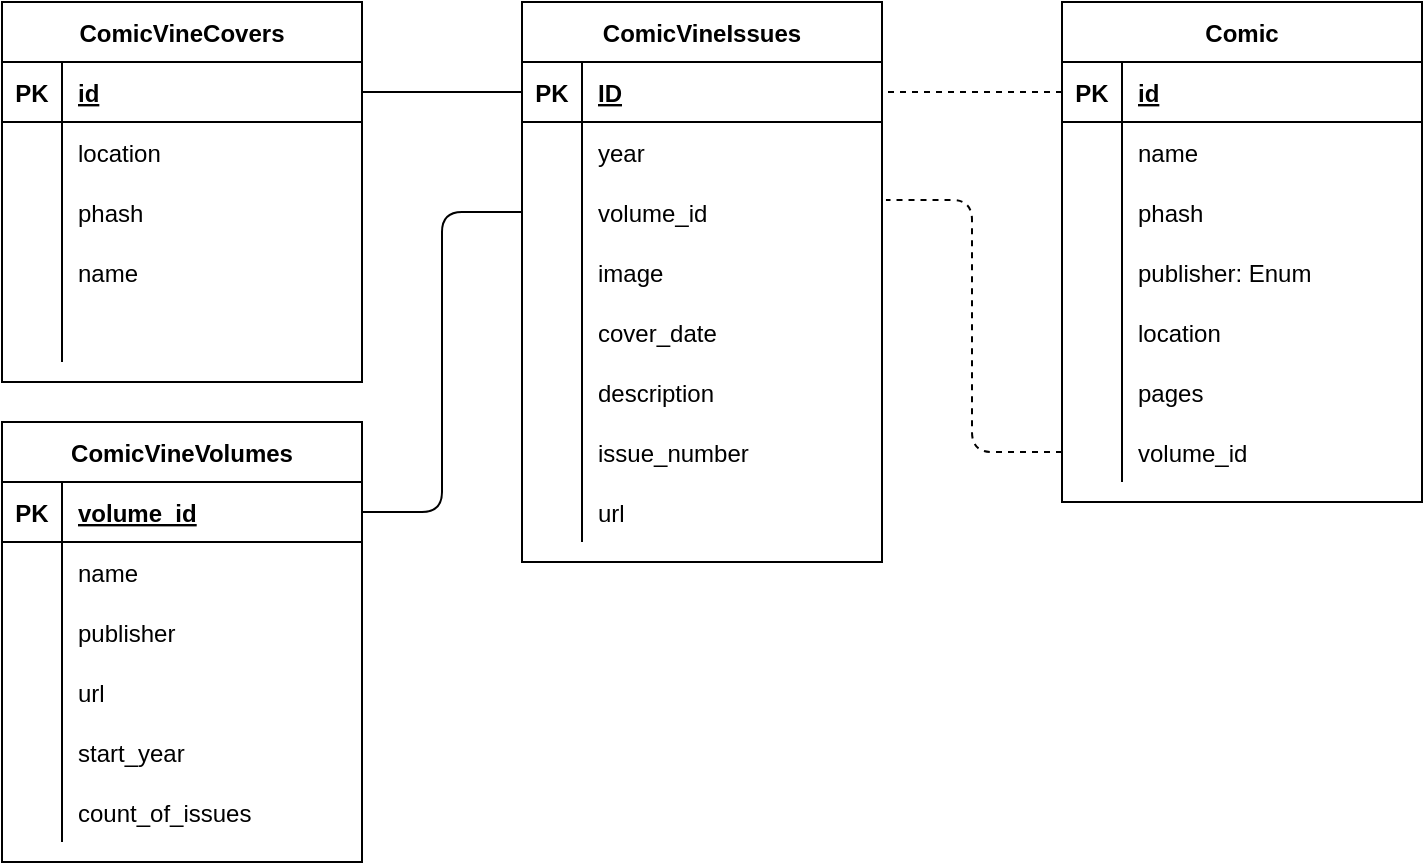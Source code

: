 <mxfile version="14.5.1" type="github">
  <diagram id="c1I_f8SyHhkU-Pk8lgE2" name="Page-1">
    <mxGraphModel dx="1217" dy="707" grid="1" gridSize="10" guides="1" tooltips="1" connect="1" arrows="1" fold="1" page="1" pageScale="1" pageWidth="850" pageHeight="1100" math="0" shadow="0">
      <root>
        <mxCell id="0" />
        <mxCell id="1" parent="0" />
        <mxCell id="1IS7BStLVFcR3rTWdyig-1" value="ComicVineIssues" style="shape=table;startSize=30;container=1;collapsible=1;childLayout=tableLayout;fixedRows=1;rowLines=0;fontStyle=1;align=center;resizeLast=1;" vertex="1" parent="1">
          <mxGeometry x="330" y="240" width="180" height="280" as="geometry">
            <mxRectangle x="330" y="240" width="70" height="30" as="alternateBounds" />
          </mxGeometry>
        </mxCell>
        <mxCell id="1IS7BStLVFcR3rTWdyig-2" value="" style="shape=partialRectangle;collapsible=0;dropTarget=0;pointerEvents=0;fillColor=none;top=0;left=0;bottom=1;right=0;points=[[0,0.5],[1,0.5]];portConstraint=eastwest;" vertex="1" parent="1IS7BStLVFcR3rTWdyig-1">
          <mxGeometry y="30" width="180" height="30" as="geometry" />
        </mxCell>
        <mxCell id="1IS7BStLVFcR3rTWdyig-3" value="PK" style="shape=partialRectangle;connectable=0;fillColor=none;top=0;left=0;bottom=0;right=0;fontStyle=1;overflow=hidden;" vertex="1" parent="1IS7BStLVFcR3rTWdyig-2">
          <mxGeometry width="30" height="30" as="geometry" />
        </mxCell>
        <mxCell id="1IS7BStLVFcR3rTWdyig-4" value="ID" style="shape=partialRectangle;connectable=0;fillColor=none;top=0;left=0;bottom=0;right=0;align=left;spacingLeft=6;fontStyle=5;overflow=hidden;" vertex="1" parent="1IS7BStLVFcR3rTWdyig-2">
          <mxGeometry x="30" width="150" height="30" as="geometry" />
        </mxCell>
        <mxCell id="1IS7BStLVFcR3rTWdyig-5" value="" style="shape=partialRectangle;collapsible=0;dropTarget=0;pointerEvents=0;fillColor=none;top=0;left=0;bottom=0;right=0;points=[[0,0.5],[1,0.5]];portConstraint=eastwest;" vertex="1" parent="1IS7BStLVFcR3rTWdyig-1">
          <mxGeometry y="60" width="180" height="30" as="geometry" />
        </mxCell>
        <mxCell id="1IS7BStLVFcR3rTWdyig-6" value="" style="shape=partialRectangle;connectable=0;fillColor=none;top=0;left=0;bottom=0;right=0;editable=1;overflow=hidden;" vertex="1" parent="1IS7BStLVFcR3rTWdyig-5">
          <mxGeometry width="30" height="30" as="geometry" />
        </mxCell>
        <mxCell id="1IS7BStLVFcR3rTWdyig-7" value="year" style="shape=partialRectangle;connectable=0;fillColor=none;top=0;left=0;bottom=0;right=0;align=left;spacingLeft=6;overflow=hidden;" vertex="1" parent="1IS7BStLVFcR3rTWdyig-5">
          <mxGeometry x="30" width="150" height="30" as="geometry" />
        </mxCell>
        <mxCell id="1IS7BStLVFcR3rTWdyig-8" value="" style="shape=partialRectangle;collapsible=0;dropTarget=0;pointerEvents=0;fillColor=none;top=0;left=0;bottom=0;right=0;points=[[0,0.5],[1,0.5]];portConstraint=eastwest;" vertex="1" parent="1IS7BStLVFcR3rTWdyig-1">
          <mxGeometry y="90" width="180" height="30" as="geometry" />
        </mxCell>
        <mxCell id="1IS7BStLVFcR3rTWdyig-9" value="" style="shape=partialRectangle;connectable=0;fillColor=none;top=0;left=0;bottom=0;right=0;editable=1;overflow=hidden;" vertex="1" parent="1IS7BStLVFcR3rTWdyig-8">
          <mxGeometry width="30" height="30" as="geometry" />
        </mxCell>
        <mxCell id="1IS7BStLVFcR3rTWdyig-10" value="volume_id" style="shape=partialRectangle;connectable=0;fillColor=none;top=0;left=0;bottom=0;right=0;align=left;spacingLeft=6;overflow=hidden;" vertex="1" parent="1IS7BStLVFcR3rTWdyig-8">
          <mxGeometry x="30" width="150" height="30" as="geometry" />
        </mxCell>
        <mxCell id="1IS7BStLVFcR3rTWdyig-11" value="" style="shape=partialRectangle;collapsible=0;dropTarget=0;pointerEvents=0;fillColor=none;top=0;left=0;bottom=0;right=0;points=[[0,0.5],[1,0.5]];portConstraint=eastwest;" vertex="1" parent="1IS7BStLVFcR3rTWdyig-1">
          <mxGeometry y="120" width="180" height="30" as="geometry" />
        </mxCell>
        <mxCell id="1IS7BStLVFcR3rTWdyig-12" value="" style="shape=partialRectangle;connectable=0;fillColor=none;top=0;left=0;bottom=0;right=0;editable=1;overflow=hidden;" vertex="1" parent="1IS7BStLVFcR3rTWdyig-11">
          <mxGeometry width="30" height="30" as="geometry" />
        </mxCell>
        <mxCell id="1IS7BStLVFcR3rTWdyig-13" value="image" style="shape=partialRectangle;connectable=0;fillColor=none;top=0;left=0;bottom=0;right=0;align=left;spacingLeft=6;overflow=hidden;" vertex="1" parent="1IS7BStLVFcR3rTWdyig-11">
          <mxGeometry x="30" width="150" height="30" as="geometry" />
        </mxCell>
        <mxCell id="1IS7BStLVFcR3rTWdyig-15" value="" style="shape=partialRectangle;collapsible=0;dropTarget=0;pointerEvents=0;fillColor=none;top=0;left=0;bottom=0;right=0;points=[[0,0.5],[1,0.5]];portConstraint=eastwest;" vertex="1" parent="1IS7BStLVFcR3rTWdyig-1">
          <mxGeometry y="150" width="180" height="30" as="geometry" />
        </mxCell>
        <mxCell id="1IS7BStLVFcR3rTWdyig-16" value="" style="shape=partialRectangle;connectable=0;fillColor=none;top=0;left=0;bottom=0;right=0;editable=1;overflow=hidden;" vertex="1" parent="1IS7BStLVFcR3rTWdyig-15">
          <mxGeometry width="30" height="30" as="geometry" />
        </mxCell>
        <mxCell id="1IS7BStLVFcR3rTWdyig-17" value="cover_date" style="shape=partialRectangle;connectable=0;fillColor=none;top=0;left=0;bottom=0;right=0;align=left;spacingLeft=6;overflow=hidden;" vertex="1" parent="1IS7BStLVFcR3rTWdyig-15">
          <mxGeometry x="30" width="150" height="30" as="geometry" />
        </mxCell>
        <mxCell id="1IS7BStLVFcR3rTWdyig-18" value="" style="shape=partialRectangle;collapsible=0;dropTarget=0;pointerEvents=0;fillColor=none;top=0;left=0;bottom=0;right=0;points=[[0,0.5],[1,0.5]];portConstraint=eastwest;" vertex="1" parent="1IS7BStLVFcR3rTWdyig-1">
          <mxGeometry y="180" width="180" height="30" as="geometry" />
        </mxCell>
        <mxCell id="1IS7BStLVFcR3rTWdyig-19" value="" style="shape=partialRectangle;connectable=0;fillColor=none;top=0;left=0;bottom=0;right=0;editable=1;overflow=hidden;" vertex="1" parent="1IS7BStLVFcR3rTWdyig-18">
          <mxGeometry width="30" height="30" as="geometry" />
        </mxCell>
        <mxCell id="1IS7BStLVFcR3rTWdyig-20" value="description" style="shape=partialRectangle;connectable=0;fillColor=none;top=0;left=0;bottom=0;right=0;align=left;spacingLeft=6;overflow=hidden;" vertex="1" parent="1IS7BStLVFcR3rTWdyig-18">
          <mxGeometry x="30" width="150" height="30" as="geometry" />
        </mxCell>
        <mxCell id="1IS7BStLVFcR3rTWdyig-21" value="" style="shape=partialRectangle;collapsible=0;dropTarget=0;pointerEvents=0;fillColor=none;top=0;left=0;bottom=0;right=0;points=[[0,0.5],[1,0.5]];portConstraint=eastwest;" vertex="1" parent="1IS7BStLVFcR3rTWdyig-1">
          <mxGeometry y="210" width="180" height="30" as="geometry" />
        </mxCell>
        <mxCell id="1IS7BStLVFcR3rTWdyig-22" value="" style="shape=partialRectangle;connectable=0;fillColor=none;top=0;left=0;bottom=0;right=0;editable=1;overflow=hidden;" vertex="1" parent="1IS7BStLVFcR3rTWdyig-21">
          <mxGeometry width="30" height="30" as="geometry" />
        </mxCell>
        <mxCell id="1IS7BStLVFcR3rTWdyig-23" value="issue_number" style="shape=partialRectangle;connectable=0;fillColor=none;top=0;left=0;bottom=0;right=0;align=left;spacingLeft=6;overflow=hidden;" vertex="1" parent="1IS7BStLVFcR3rTWdyig-21">
          <mxGeometry x="30" width="150" height="30" as="geometry" />
        </mxCell>
        <mxCell id="1IS7BStLVFcR3rTWdyig-24" value="" style="shape=partialRectangle;collapsible=0;dropTarget=0;pointerEvents=0;fillColor=none;top=0;left=0;bottom=0;right=0;points=[[0,0.5],[1,0.5]];portConstraint=eastwest;" vertex="1" parent="1IS7BStLVFcR3rTWdyig-1">
          <mxGeometry y="240" width="180" height="30" as="geometry" />
        </mxCell>
        <mxCell id="1IS7BStLVFcR3rTWdyig-25" value="" style="shape=partialRectangle;connectable=0;fillColor=none;top=0;left=0;bottom=0;right=0;editable=1;overflow=hidden;" vertex="1" parent="1IS7BStLVFcR3rTWdyig-24">
          <mxGeometry width="30" height="30" as="geometry" />
        </mxCell>
        <mxCell id="1IS7BStLVFcR3rTWdyig-26" value="url" style="shape=partialRectangle;connectable=0;fillColor=none;top=0;left=0;bottom=0;right=0;align=left;spacingLeft=6;overflow=hidden;" vertex="1" parent="1IS7BStLVFcR3rTWdyig-24">
          <mxGeometry x="30" width="150" height="30" as="geometry" />
        </mxCell>
        <mxCell id="1IS7BStLVFcR3rTWdyig-27" value="ComicVineCovers" style="shape=table;startSize=30;container=1;collapsible=1;childLayout=tableLayout;fixedRows=1;rowLines=0;fontStyle=1;align=center;resizeLast=1;" vertex="1" parent="1">
          <mxGeometry x="70" y="240" width="180" height="190" as="geometry" />
        </mxCell>
        <mxCell id="1IS7BStLVFcR3rTWdyig-28" value="" style="shape=partialRectangle;collapsible=0;dropTarget=0;pointerEvents=0;fillColor=none;top=0;left=0;bottom=1;right=0;points=[[0,0.5],[1,0.5]];portConstraint=eastwest;" vertex="1" parent="1IS7BStLVFcR3rTWdyig-27">
          <mxGeometry y="30" width="180" height="30" as="geometry" />
        </mxCell>
        <mxCell id="1IS7BStLVFcR3rTWdyig-29" value="PK" style="shape=partialRectangle;connectable=0;fillColor=none;top=0;left=0;bottom=0;right=0;fontStyle=1;overflow=hidden;" vertex="1" parent="1IS7BStLVFcR3rTWdyig-28">
          <mxGeometry width="30" height="30" as="geometry" />
        </mxCell>
        <mxCell id="1IS7BStLVFcR3rTWdyig-30" value="id" style="shape=partialRectangle;connectable=0;fillColor=none;top=0;left=0;bottom=0;right=0;align=left;spacingLeft=6;fontStyle=5;overflow=hidden;" vertex="1" parent="1IS7BStLVFcR3rTWdyig-28">
          <mxGeometry x="30" width="150" height="30" as="geometry" />
        </mxCell>
        <mxCell id="1IS7BStLVFcR3rTWdyig-31" value="" style="shape=partialRectangle;collapsible=0;dropTarget=0;pointerEvents=0;fillColor=none;top=0;left=0;bottom=0;right=0;points=[[0,0.5],[1,0.5]];portConstraint=eastwest;" vertex="1" parent="1IS7BStLVFcR3rTWdyig-27">
          <mxGeometry y="60" width="180" height="30" as="geometry" />
        </mxCell>
        <mxCell id="1IS7BStLVFcR3rTWdyig-32" value="" style="shape=partialRectangle;connectable=0;fillColor=none;top=0;left=0;bottom=0;right=0;editable=1;overflow=hidden;" vertex="1" parent="1IS7BStLVFcR3rTWdyig-31">
          <mxGeometry width="30" height="30" as="geometry" />
        </mxCell>
        <mxCell id="1IS7BStLVFcR3rTWdyig-33" value="location" style="shape=partialRectangle;connectable=0;fillColor=none;top=0;left=0;bottom=0;right=0;align=left;spacingLeft=6;overflow=hidden;" vertex="1" parent="1IS7BStLVFcR3rTWdyig-31">
          <mxGeometry x="30" width="150" height="30" as="geometry" />
        </mxCell>
        <mxCell id="1IS7BStLVFcR3rTWdyig-34" value="" style="shape=partialRectangle;collapsible=0;dropTarget=0;pointerEvents=0;fillColor=none;top=0;left=0;bottom=0;right=0;points=[[0,0.5],[1,0.5]];portConstraint=eastwest;" vertex="1" parent="1IS7BStLVFcR3rTWdyig-27">
          <mxGeometry y="90" width="180" height="30" as="geometry" />
        </mxCell>
        <mxCell id="1IS7BStLVFcR3rTWdyig-35" value="" style="shape=partialRectangle;connectable=0;fillColor=none;top=0;left=0;bottom=0;right=0;editable=1;overflow=hidden;" vertex="1" parent="1IS7BStLVFcR3rTWdyig-34">
          <mxGeometry width="30" height="30" as="geometry" />
        </mxCell>
        <mxCell id="1IS7BStLVFcR3rTWdyig-36" value="phash" style="shape=partialRectangle;connectable=0;fillColor=none;top=0;left=0;bottom=0;right=0;align=left;spacingLeft=6;overflow=hidden;" vertex="1" parent="1IS7BStLVFcR3rTWdyig-34">
          <mxGeometry x="30" width="150" height="30" as="geometry" />
        </mxCell>
        <mxCell id="1IS7BStLVFcR3rTWdyig-37" value="" style="shape=partialRectangle;collapsible=0;dropTarget=0;pointerEvents=0;fillColor=none;top=0;left=0;bottom=0;right=0;points=[[0,0.5],[1,0.5]];portConstraint=eastwest;" vertex="1" parent="1IS7BStLVFcR3rTWdyig-27">
          <mxGeometry y="120" width="180" height="30" as="geometry" />
        </mxCell>
        <mxCell id="1IS7BStLVFcR3rTWdyig-38" value="" style="shape=partialRectangle;connectable=0;fillColor=none;top=0;left=0;bottom=0;right=0;editable=1;overflow=hidden;" vertex="1" parent="1IS7BStLVFcR3rTWdyig-37">
          <mxGeometry width="30" height="30" as="geometry" />
        </mxCell>
        <mxCell id="1IS7BStLVFcR3rTWdyig-39" value="name" style="shape=partialRectangle;connectable=0;fillColor=none;top=0;left=0;bottom=0;right=0;align=left;spacingLeft=6;overflow=hidden;" vertex="1" parent="1IS7BStLVFcR3rTWdyig-37">
          <mxGeometry x="30" width="150" height="30" as="geometry" />
        </mxCell>
        <mxCell id="1IS7BStLVFcR3rTWdyig-98" value="" style="shape=partialRectangle;collapsible=0;dropTarget=0;pointerEvents=0;fillColor=none;top=0;left=0;bottom=0;right=0;points=[[0,0.5],[1,0.5]];portConstraint=eastwest;" vertex="1" parent="1IS7BStLVFcR3rTWdyig-27">
          <mxGeometry y="150" width="180" height="30" as="geometry" />
        </mxCell>
        <mxCell id="1IS7BStLVFcR3rTWdyig-99" value="" style="shape=partialRectangle;connectable=0;fillColor=none;top=0;left=0;bottom=0;right=0;editable=1;overflow=hidden;" vertex="1" parent="1IS7BStLVFcR3rTWdyig-98">
          <mxGeometry width="30" height="30" as="geometry" />
        </mxCell>
        <mxCell id="1IS7BStLVFcR3rTWdyig-100" value="" style="shape=partialRectangle;connectable=0;fillColor=none;top=0;left=0;bottom=0;right=0;align=left;spacingLeft=6;overflow=hidden;" vertex="1" parent="1IS7BStLVFcR3rTWdyig-98">
          <mxGeometry x="30" width="150" height="30" as="geometry" />
        </mxCell>
        <mxCell id="1IS7BStLVFcR3rTWdyig-40" style="edgeStyle=orthogonalEdgeStyle;rounded=0;orthogonalLoop=1;jettySize=auto;html=1;exitX=0;exitY=0.5;exitDx=0;exitDy=0;entryX=1;entryY=0.5;entryDx=0;entryDy=0;endArrow=none;endFill=0;" edge="1" parent="1" source="1IS7BStLVFcR3rTWdyig-2" target="1IS7BStLVFcR3rTWdyig-28">
          <mxGeometry relative="1" as="geometry" />
        </mxCell>
        <mxCell id="1IS7BStLVFcR3rTWdyig-41" value="ComicVineVolumes" style="shape=table;startSize=30;container=1;collapsible=1;childLayout=tableLayout;fixedRows=1;rowLines=0;fontStyle=1;align=center;resizeLast=1;" vertex="1" parent="1">
          <mxGeometry x="70" y="450" width="180" height="220" as="geometry" />
        </mxCell>
        <mxCell id="1IS7BStLVFcR3rTWdyig-42" value="" style="shape=partialRectangle;collapsible=0;dropTarget=0;pointerEvents=0;fillColor=none;top=0;left=0;bottom=1;right=0;points=[[0,0.5],[1,0.5]];portConstraint=eastwest;" vertex="1" parent="1IS7BStLVFcR3rTWdyig-41">
          <mxGeometry y="30" width="180" height="30" as="geometry" />
        </mxCell>
        <mxCell id="1IS7BStLVFcR3rTWdyig-43" value="PK" style="shape=partialRectangle;connectable=0;fillColor=none;top=0;left=0;bottom=0;right=0;fontStyle=1;overflow=hidden;" vertex="1" parent="1IS7BStLVFcR3rTWdyig-42">
          <mxGeometry width="30" height="30" as="geometry" />
        </mxCell>
        <mxCell id="1IS7BStLVFcR3rTWdyig-44" value="volume_id" style="shape=partialRectangle;connectable=0;fillColor=none;top=0;left=0;bottom=0;right=0;align=left;spacingLeft=6;fontStyle=5;overflow=hidden;" vertex="1" parent="1IS7BStLVFcR3rTWdyig-42">
          <mxGeometry x="30" width="150" height="30" as="geometry" />
        </mxCell>
        <mxCell id="1IS7BStLVFcR3rTWdyig-45" value="" style="shape=partialRectangle;collapsible=0;dropTarget=0;pointerEvents=0;fillColor=none;top=0;left=0;bottom=0;right=0;points=[[0,0.5],[1,0.5]];portConstraint=eastwest;" vertex="1" parent="1IS7BStLVFcR3rTWdyig-41">
          <mxGeometry y="60" width="180" height="30" as="geometry" />
        </mxCell>
        <mxCell id="1IS7BStLVFcR3rTWdyig-46" value="" style="shape=partialRectangle;connectable=0;fillColor=none;top=0;left=0;bottom=0;right=0;editable=1;overflow=hidden;" vertex="1" parent="1IS7BStLVFcR3rTWdyig-45">
          <mxGeometry width="30" height="30" as="geometry" />
        </mxCell>
        <mxCell id="1IS7BStLVFcR3rTWdyig-47" value="name" style="shape=partialRectangle;connectable=0;fillColor=none;top=0;left=0;bottom=0;right=0;align=left;spacingLeft=6;overflow=hidden;" vertex="1" parent="1IS7BStLVFcR3rTWdyig-45">
          <mxGeometry x="30" width="150" height="30" as="geometry" />
        </mxCell>
        <mxCell id="1IS7BStLVFcR3rTWdyig-48" value="" style="shape=partialRectangle;collapsible=0;dropTarget=0;pointerEvents=0;fillColor=none;top=0;left=0;bottom=0;right=0;points=[[0,0.5],[1,0.5]];portConstraint=eastwest;" vertex="1" parent="1IS7BStLVFcR3rTWdyig-41">
          <mxGeometry y="90" width="180" height="30" as="geometry" />
        </mxCell>
        <mxCell id="1IS7BStLVFcR3rTWdyig-49" value="" style="shape=partialRectangle;connectable=0;fillColor=none;top=0;left=0;bottom=0;right=0;editable=1;overflow=hidden;" vertex="1" parent="1IS7BStLVFcR3rTWdyig-48">
          <mxGeometry width="30" height="30" as="geometry" />
        </mxCell>
        <mxCell id="1IS7BStLVFcR3rTWdyig-50" value="publisher" style="shape=partialRectangle;connectable=0;fillColor=none;top=0;left=0;bottom=0;right=0;align=left;spacingLeft=6;overflow=hidden;" vertex="1" parent="1IS7BStLVFcR3rTWdyig-48">
          <mxGeometry x="30" width="150" height="30" as="geometry" />
        </mxCell>
        <mxCell id="1IS7BStLVFcR3rTWdyig-51" value="" style="shape=partialRectangle;collapsible=0;dropTarget=0;pointerEvents=0;fillColor=none;top=0;left=0;bottom=0;right=0;points=[[0,0.5],[1,0.5]];portConstraint=eastwest;" vertex="1" parent="1IS7BStLVFcR3rTWdyig-41">
          <mxGeometry y="120" width="180" height="30" as="geometry" />
        </mxCell>
        <mxCell id="1IS7BStLVFcR3rTWdyig-52" value="" style="shape=partialRectangle;connectable=0;fillColor=none;top=0;left=0;bottom=0;right=0;editable=1;overflow=hidden;" vertex="1" parent="1IS7BStLVFcR3rTWdyig-51">
          <mxGeometry width="30" height="30" as="geometry" />
        </mxCell>
        <mxCell id="1IS7BStLVFcR3rTWdyig-53" value="url" style="shape=partialRectangle;connectable=0;fillColor=none;top=0;left=0;bottom=0;right=0;align=left;spacingLeft=6;overflow=hidden;" vertex="1" parent="1IS7BStLVFcR3rTWdyig-51">
          <mxGeometry x="30" width="150" height="30" as="geometry" />
        </mxCell>
        <mxCell id="1IS7BStLVFcR3rTWdyig-55" value="" style="shape=partialRectangle;collapsible=0;dropTarget=0;pointerEvents=0;fillColor=none;top=0;left=0;bottom=0;right=0;points=[[0,0.5],[1,0.5]];portConstraint=eastwest;" vertex="1" parent="1IS7BStLVFcR3rTWdyig-41">
          <mxGeometry y="150" width="180" height="30" as="geometry" />
        </mxCell>
        <mxCell id="1IS7BStLVFcR3rTWdyig-56" value="" style="shape=partialRectangle;connectable=0;fillColor=none;top=0;left=0;bottom=0;right=0;editable=1;overflow=hidden;" vertex="1" parent="1IS7BStLVFcR3rTWdyig-55">
          <mxGeometry width="30" height="30" as="geometry" />
        </mxCell>
        <mxCell id="1IS7BStLVFcR3rTWdyig-57" value="start_year" style="shape=partialRectangle;connectable=0;fillColor=none;top=0;left=0;bottom=0;right=0;align=left;spacingLeft=6;overflow=hidden;" vertex="1" parent="1IS7BStLVFcR3rTWdyig-55">
          <mxGeometry x="30" width="150" height="30" as="geometry" />
        </mxCell>
        <mxCell id="1IS7BStLVFcR3rTWdyig-58" value="" style="shape=partialRectangle;collapsible=0;dropTarget=0;pointerEvents=0;fillColor=none;top=0;left=0;bottom=0;right=0;points=[[0,0.5],[1,0.5]];portConstraint=eastwest;" vertex="1" parent="1IS7BStLVFcR3rTWdyig-41">
          <mxGeometry y="180" width="180" height="30" as="geometry" />
        </mxCell>
        <mxCell id="1IS7BStLVFcR3rTWdyig-59" value="" style="shape=partialRectangle;connectable=0;fillColor=none;top=0;left=0;bottom=0;right=0;editable=1;overflow=hidden;" vertex="1" parent="1IS7BStLVFcR3rTWdyig-58">
          <mxGeometry width="30" height="30" as="geometry" />
        </mxCell>
        <mxCell id="1IS7BStLVFcR3rTWdyig-60" value="count_of_issues" style="shape=partialRectangle;connectable=0;fillColor=none;top=0;left=0;bottom=0;right=0;align=left;spacingLeft=6;overflow=hidden;" vertex="1" parent="1IS7BStLVFcR3rTWdyig-58">
          <mxGeometry x="30" width="150" height="30" as="geometry" />
        </mxCell>
        <mxCell id="1IS7BStLVFcR3rTWdyig-54" style="edgeStyle=orthogonalEdgeStyle;rounded=1;orthogonalLoop=1;jettySize=auto;html=1;exitX=1;exitY=0.5;exitDx=0;exitDy=0;endArrow=none;endFill=0;" edge="1" parent="1" source="1IS7BStLVFcR3rTWdyig-42" target="1IS7BStLVFcR3rTWdyig-8">
          <mxGeometry relative="1" as="geometry" />
        </mxCell>
        <mxCell id="1IS7BStLVFcR3rTWdyig-61" value="Comic" style="shape=table;startSize=30;container=1;collapsible=1;childLayout=tableLayout;fixedRows=1;rowLines=0;fontStyle=1;align=center;resizeLast=1;" vertex="1" parent="1">
          <mxGeometry x="600" y="240" width="180" height="250" as="geometry" />
        </mxCell>
        <mxCell id="1IS7BStLVFcR3rTWdyig-62" value="" style="shape=partialRectangle;collapsible=0;dropTarget=0;pointerEvents=0;fillColor=none;top=0;left=0;bottom=1;right=0;points=[[0,0.5],[1,0.5]];portConstraint=eastwest;" vertex="1" parent="1IS7BStLVFcR3rTWdyig-61">
          <mxGeometry y="30" width="180" height="30" as="geometry" />
        </mxCell>
        <mxCell id="1IS7BStLVFcR3rTWdyig-63" value="PK" style="shape=partialRectangle;connectable=0;fillColor=none;top=0;left=0;bottom=0;right=0;fontStyle=1;overflow=hidden;" vertex="1" parent="1IS7BStLVFcR3rTWdyig-62">
          <mxGeometry width="30" height="30" as="geometry" />
        </mxCell>
        <mxCell id="1IS7BStLVFcR3rTWdyig-64" value="id" style="shape=partialRectangle;connectable=0;fillColor=none;top=0;left=0;bottom=0;right=0;align=left;spacingLeft=6;fontStyle=5;overflow=hidden;" vertex="1" parent="1IS7BStLVFcR3rTWdyig-62">
          <mxGeometry x="30" width="150" height="30" as="geometry" />
        </mxCell>
        <mxCell id="1IS7BStLVFcR3rTWdyig-65" value="" style="shape=partialRectangle;collapsible=0;dropTarget=0;pointerEvents=0;fillColor=none;top=0;left=0;bottom=0;right=0;points=[[0,0.5],[1,0.5]];portConstraint=eastwest;" vertex="1" parent="1IS7BStLVFcR3rTWdyig-61">
          <mxGeometry y="60" width="180" height="30" as="geometry" />
        </mxCell>
        <mxCell id="1IS7BStLVFcR3rTWdyig-66" value="" style="shape=partialRectangle;connectable=0;fillColor=none;top=0;left=0;bottom=0;right=0;editable=1;overflow=hidden;" vertex="1" parent="1IS7BStLVFcR3rTWdyig-65">
          <mxGeometry width="30" height="30" as="geometry" />
        </mxCell>
        <mxCell id="1IS7BStLVFcR3rTWdyig-67" value="name" style="shape=partialRectangle;connectable=0;fillColor=none;top=0;left=0;bottom=0;right=0;align=left;spacingLeft=6;overflow=hidden;" vertex="1" parent="1IS7BStLVFcR3rTWdyig-65">
          <mxGeometry x="30" width="150" height="30" as="geometry" />
        </mxCell>
        <mxCell id="1IS7BStLVFcR3rTWdyig-68" value="" style="shape=partialRectangle;collapsible=0;dropTarget=0;pointerEvents=0;fillColor=none;top=0;left=0;bottom=0;right=0;points=[[0,0.5],[1,0.5]];portConstraint=eastwest;" vertex="1" parent="1IS7BStLVFcR3rTWdyig-61">
          <mxGeometry y="90" width="180" height="30" as="geometry" />
        </mxCell>
        <mxCell id="1IS7BStLVFcR3rTWdyig-69" value="" style="shape=partialRectangle;connectable=0;fillColor=none;top=0;left=0;bottom=0;right=0;editable=1;overflow=hidden;" vertex="1" parent="1IS7BStLVFcR3rTWdyig-68">
          <mxGeometry width="30" height="30" as="geometry" />
        </mxCell>
        <mxCell id="1IS7BStLVFcR3rTWdyig-70" value="phash" style="shape=partialRectangle;connectable=0;fillColor=none;top=0;left=0;bottom=0;right=0;align=left;spacingLeft=6;overflow=hidden;" vertex="1" parent="1IS7BStLVFcR3rTWdyig-68">
          <mxGeometry x="30" width="150" height="30" as="geometry" />
        </mxCell>
        <mxCell id="1IS7BStLVFcR3rTWdyig-71" value="" style="shape=partialRectangle;collapsible=0;dropTarget=0;pointerEvents=0;fillColor=none;top=0;left=0;bottom=0;right=0;points=[[0,0.5],[1,0.5]];portConstraint=eastwest;" vertex="1" parent="1IS7BStLVFcR3rTWdyig-61">
          <mxGeometry y="120" width="180" height="30" as="geometry" />
        </mxCell>
        <mxCell id="1IS7BStLVFcR3rTWdyig-72" value="" style="shape=partialRectangle;connectable=0;fillColor=none;top=0;left=0;bottom=0;right=0;editable=1;overflow=hidden;" vertex="1" parent="1IS7BStLVFcR3rTWdyig-71">
          <mxGeometry width="30" height="30" as="geometry" />
        </mxCell>
        <mxCell id="1IS7BStLVFcR3rTWdyig-73" value="publisher: Enum" style="shape=partialRectangle;connectable=0;fillColor=none;top=0;left=0;bottom=0;right=0;align=left;spacingLeft=6;overflow=hidden;" vertex="1" parent="1IS7BStLVFcR3rTWdyig-71">
          <mxGeometry x="30" width="150" height="30" as="geometry" />
        </mxCell>
        <mxCell id="1IS7BStLVFcR3rTWdyig-87" value="" style="shape=partialRectangle;collapsible=0;dropTarget=0;pointerEvents=0;fillColor=none;top=0;left=0;bottom=0;right=0;points=[[0,0.5],[1,0.5]];portConstraint=eastwest;" vertex="1" parent="1IS7BStLVFcR3rTWdyig-61">
          <mxGeometry y="150" width="180" height="30" as="geometry" />
        </mxCell>
        <mxCell id="1IS7BStLVFcR3rTWdyig-88" value="" style="shape=partialRectangle;connectable=0;fillColor=none;top=0;left=0;bottom=0;right=0;editable=1;overflow=hidden;" vertex="1" parent="1IS7BStLVFcR3rTWdyig-87">
          <mxGeometry width="30" height="30" as="geometry" />
        </mxCell>
        <mxCell id="1IS7BStLVFcR3rTWdyig-89" value="location" style="shape=partialRectangle;connectable=0;fillColor=none;top=0;left=0;bottom=0;right=0;align=left;spacingLeft=6;overflow=hidden;" vertex="1" parent="1IS7BStLVFcR3rTWdyig-87">
          <mxGeometry x="30" width="150" height="30" as="geometry" />
        </mxCell>
        <mxCell id="1IS7BStLVFcR3rTWdyig-90" value="" style="shape=partialRectangle;collapsible=0;dropTarget=0;pointerEvents=0;fillColor=none;top=0;left=0;bottom=0;right=0;points=[[0,0.5],[1,0.5]];portConstraint=eastwest;" vertex="1" parent="1IS7BStLVFcR3rTWdyig-61">
          <mxGeometry y="180" width="180" height="30" as="geometry" />
        </mxCell>
        <mxCell id="1IS7BStLVFcR3rTWdyig-91" value="" style="shape=partialRectangle;connectable=0;fillColor=none;top=0;left=0;bottom=0;right=0;editable=1;overflow=hidden;" vertex="1" parent="1IS7BStLVFcR3rTWdyig-90">
          <mxGeometry width="30" height="30" as="geometry" />
        </mxCell>
        <mxCell id="1IS7BStLVFcR3rTWdyig-92" value="pages" style="shape=partialRectangle;connectable=0;fillColor=none;top=0;left=0;bottom=0;right=0;align=left;spacingLeft=6;overflow=hidden;" vertex="1" parent="1IS7BStLVFcR3rTWdyig-90">
          <mxGeometry x="30" width="150" height="30" as="geometry" />
        </mxCell>
        <mxCell id="1IS7BStLVFcR3rTWdyig-94" value="" style="shape=partialRectangle;collapsible=0;dropTarget=0;pointerEvents=0;fillColor=none;top=0;left=0;bottom=0;right=0;points=[[0,0.5],[1,0.5]];portConstraint=eastwest;" vertex="1" parent="1IS7BStLVFcR3rTWdyig-61">
          <mxGeometry y="210" width="180" height="30" as="geometry" />
        </mxCell>
        <mxCell id="1IS7BStLVFcR3rTWdyig-95" value="" style="shape=partialRectangle;connectable=0;fillColor=none;top=0;left=0;bottom=0;right=0;editable=1;overflow=hidden;" vertex="1" parent="1IS7BStLVFcR3rTWdyig-94">
          <mxGeometry width="30" height="30" as="geometry" />
        </mxCell>
        <mxCell id="1IS7BStLVFcR3rTWdyig-96" value="volume_id" style="shape=partialRectangle;connectable=0;fillColor=none;top=0;left=0;bottom=0;right=0;align=left;spacingLeft=6;overflow=hidden;" vertex="1" parent="1IS7BStLVFcR3rTWdyig-94">
          <mxGeometry x="30" width="150" height="30" as="geometry" />
        </mxCell>
        <mxCell id="1IS7BStLVFcR3rTWdyig-93" style="edgeStyle=orthogonalEdgeStyle;rounded=1;orthogonalLoop=1;jettySize=auto;html=1;exitX=0;exitY=0.5;exitDx=0;exitDy=0;entryX=1;entryY=0.5;entryDx=0;entryDy=0;endArrow=none;endFill=0;dashed=1;" edge="1" parent="1" source="1IS7BStLVFcR3rTWdyig-62" target="1IS7BStLVFcR3rTWdyig-2">
          <mxGeometry relative="1" as="geometry" />
        </mxCell>
        <mxCell id="1IS7BStLVFcR3rTWdyig-97" style="edgeStyle=orthogonalEdgeStyle;rounded=1;orthogonalLoop=1;jettySize=auto;html=1;exitX=0;exitY=0.5;exitDx=0;exitDy=0;entryX=1.011;entryY=0.3;entryDx=0;entryDy=0;entryPerimeter=0;dashed=1;endArrow=none;endFill=0;" edge="1" parent="1" source="1IS7BStLVFcR3rTWdyig-94" target="1IS7BStLVFcR3rTWdyig-8">
          <mxGeometry relative="1" as="geometry" />
        </mxCell>
      </root>
    </mxGraphModel>
  </diagram>
</mxfile>
